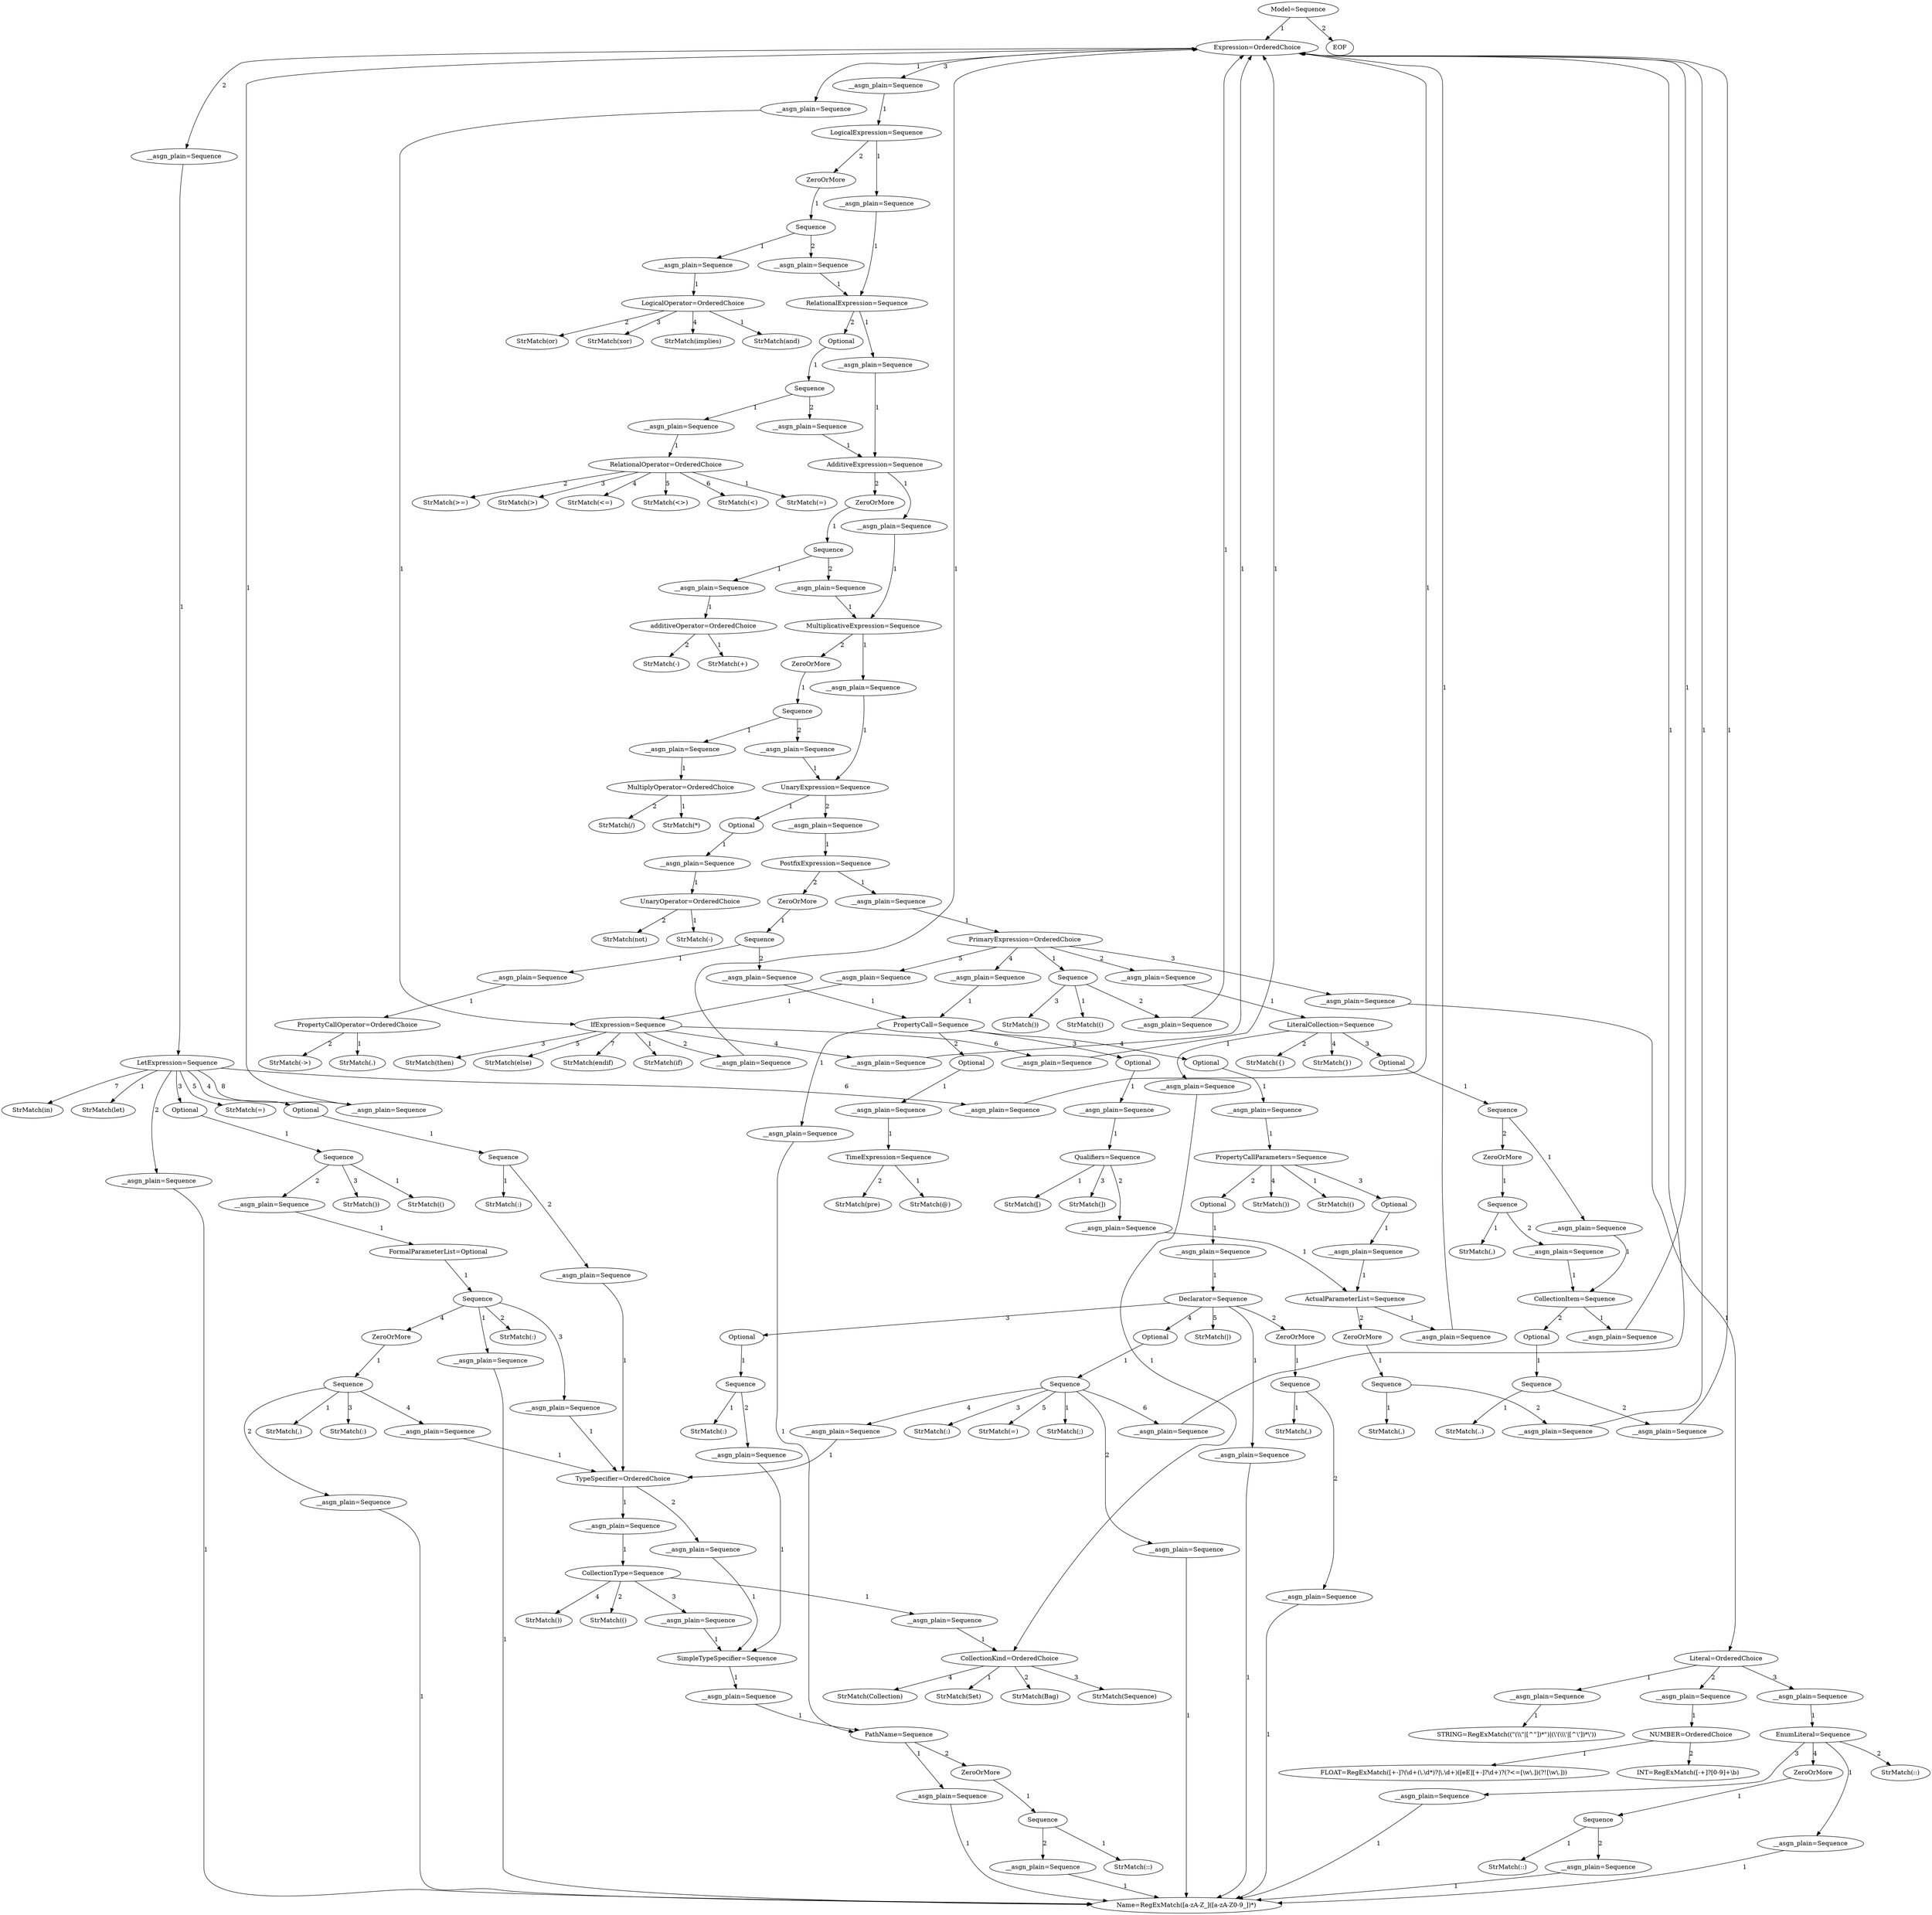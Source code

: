 digraph arpeggio_graph {
50710608 [label="Model=Sequence"];
50710608->50518384 [label="1"]

50518384 [label="Expression=OrderedChoice"];
50518384->50537264 [label="1"]

50537264 [label="__asgn_plain=Sequence"];
50537264->50549936 [label="1"]

50549936 [label="IfExpression=Sequence"];
50549936->50549616 [label="1"]

50549616 [label="StrMatch(if)"];
50549936->50549648 [label="2"]

50549648 [label="__asgn_plain=Sequence"];
50549648->50518384 [label="1"]

50549936->50549808 [label="3"]

50549808 [label="StrMatch(then)"];
50549936->50549680 [label="4"]

50549680 [label="__asgn_plain=Sequence"];
50549680->50518384 [label="1"]

50549936->50549968 [label="5"]

50549968 [label="StrMatch(else)"];
50549936->50550064 [label="6"]

50550064 [label="__asgn_plain=Sequence"];
50550064->50518384 [label="1"]

50549936->50550192 [label="7"]

50550192 [label="StrMatch(endif)"];
50518384->50539536 [label="2"]

50539536 [label="__asgn_plain=Sequence"];
50539536->50549008 [label="1"]

50549008 [label="LetExpression=Sequence"];
50549008->50540112 [label="1"]

50540112 [label="StrMatch(let)"];
50549008->50540144 [label="2"]

50540144 [label="__asgn_plain=Sequence"];
50540144->50614832 [label="1"]

50614832 [label="Name=RegExMatch([a-zA-Z_]([a-zA-Z0-9_])*)"];
50549008->50540016 [label="3"]

50540016 [label="Optional"];
50540016->50540336 [label="1"]

50540336 [label="Sequence"];
50540336->50540464 [label="1"]

50540464 [label="StrMatch(()"];
50540336->50540304 [label="2"]

50540304 [label="__asgn_plain=Sequence"];
50540304->50709808 [label="1"]

50709808 [label="FormalParameterList=Optional"];
50709808->50709520 [label="1"]

50709520 [label="Sequence"];
50709520->50709488 [label="1"]

50709488 [label="__asgn_plain=Sequence"];
50709488->50614832 [label="1"]

50709520->50710160 [label="2"]

50710160 [label="StrMatch(:)"];
50709520->50708784 [label="3"]

50708784 [label="__asgn_plain=Sequence"];
50708784->50540272 [label="1"]

50540272 [label="TypeSpecifier=OrderedChoice"];
50540272->50675088 [label="1"]

50675088 [label="__asgn_plain=Sequence"];
50675088->50708720 [label="1"]

50708720 [label="CollectionType=Sequence"];
50708720->50708560 [label="1"]

50708560 [label="__asgn_plain=Sequence"];
50708560->50674864 [label="1"]

50674864 [label="CollectionKind=OrderedChoice"];
50674864->50675024 [label="1"]

50675024 [label="StrMatch(Set)"];
50674864->50675664 [label="2"]

50675664 [label="StrMatch(Bag)"];
50674864->50675568 [label="3"]

50675568 [label="StrMatch(Sequence)"];
50674864->50675696 [label="4"]

50675696 [label="StrMatch(Collection)"];
50708720->50709008 [label="2"]

50709008 [label="StrMatch(()"];
50708720->50708880 [label="3"]

50708880 [label="__asgn_plain=Sequence"];
50708880->50674992 [label="1"]

50674992 [label="SimpleTypeSpecifier=Sequence"];
50674992->50674544 [label="1"]

50674544 [label="__asgn_plain=Sequence"];
50674544->50616976 [label="1"]

50616976 [label="PathName=Sequence"];
50616976->50616816 [label="1"]

50616816 [label="__asgn_plain=Sequence"];
50616816->50614832 [label="1"]

50616976->50617008 [label="2"]

50617008 [label="ZeroOrMore"];
50617008->50617296 [label="1"]

50617296 [label="Sequence"];
50617296->50617424 [label="1"]

50617424 [label="StrMatch(::)"];
50617296->50617392 [label="2"]

50617392 [label="__asgn_plain=Sequence"];
50617392->50614832 [label="1"]

50708720->50709168 [label="4"]

50709168 [label="StrMatch())"];
50540272->50675536 [label="2"]

50675536 [label="__asgn_plain=Sequence"];
50675536->50674992 [label="1"]

50709520->50709552 [label="4"]

50709552 [label="ZeroOrMore"];
50709552->50710352 [label="1"]

50710352 [label="Sequence"];
50710352->50710480 [label="1"]

50710480 [label="StrMatch(,)"];
50710352->50710448 [label="2"]

50710448 [label="__asgn_plain=Sequence"];
50710448->50614832 [label="1"]

50710352->50710512 [label="3"]

50710512 [label="StrMatch(:)"];
50710352->50710320 [label="4"]

50710320 [label="__asgn_plain=Sequence"];
50710320->50540272 [label="1"]

50540336->50540528 [label="3"]

50540528 [label="StrMatch())"];
50549008->50540048 [label="4"]

50540048 [label="Optional"];
50540048->50548880 [label="1"]

50548880 [label="Sequence"];
50548880->50540400 [label="1"]

50540400 [label="StrMatch(:)"];
50548880->50548944 [label="2"]

50548944 [label="__asgn_plain=Sequence"];
50548944->50540272 [label="1"]

50549008->50540368 [label="5"]

50540368 [label="StrMatch(=)"];
50549008->50549104 [label="6"]

50549104 [label="__asgn_plain=Sequence"];
50549104->50518384 [label="1"]

50549008->50549232 [label="7"]

50549232 [label="StrMatch(in)"];
50549008->50549136 [label="8"]

50549136 [label="__asgn_plain=Sequence"];
50549136->50518384 [label="1"]

50518384->50539696 [label="3"]

50539696 [label="__asgn_plain=Sequence"];
50539696->50550416 [label="1"]

50550416 [label="LogicalExpression=Sequence"];
50550416->50550288 [label="1"]

50550288 [label="__asgn_plain=Sequence"];
50550288->50551280 [label="1"]

50551280 [label="RelationalExpression=Sequence"];
50551280->50551120 [label="1"]

50551120 [label="__asgn_plain=Sequence"];
50551120->50552208 [label="1"]

50552208 [label="AdditiveExpression=Sequence"];
50552208->50552048 [label="1"]

50552048 [label="__asgn_plain=Sequence"];
50552048->50581776 [label="1"]

50581776 [label="MultiplicativeExpression=Sequence"];
50581776->50581616 [label="1"]

50581616 [label="__asgn_plain=Sequence"];
50581616->50582640 [label="1"]

50582640 [label="UnaryExpression=Sequence"];
50582640->50582672 [label="1"]

50582672 [label="Optional"];
50582672->50582768 [label="1"]

50582768 [label="__asgn_plain=Sequence"];
50582768->50615728 [label="1"]

50615728 [label="UnaryOperator=OrderedChoice"];
50615728->50617872 [label="1"]

50617872 [label="StrMatch(-)"];
50615728->50618160 [label="2"]

50618160 [label="StrMatch(not)"];
50582640->50582800 [label="2"]

50582800 [label="__asgn_plain=Sequence"];
50582800->50552464 [label="1"]

50552464 [label="PostfixExpression=Sequence"];
50552464->50552592 [label="1"]

50552592 [label="__asgn_plain=Sequence"];
50552592->50549296 [label="1"]

50549296 [label="PrimaryExpression=OrderedChoice"];
50549296->50539088 [label="1"]

50539088 [label="Sequence"];
50539088->50539760 [label="1"]

50539760 [label="StrMatch(()"];
50539088->50583184 [label="2"]

50583184 [label="__asgn_plain=Sequence"];
50583184->50518384 [label="1"]

50539088->50583056 [label="3"]

50583056 [label="StrMatch())"];
50549296->50582160 [label="2"]

50582160 [label="__asgn_plain=Sequence"];
50582160->50584400 [label="1"]

50584400 [label="LiteralCollection=Sequence"];
50584400->50584240 [label="1"]

50584240 [label="__asgn_plain=Sequence"];
50584240->50674864 [label="1"]

50584400->50584688 [label="2"]

50584688 [label="StrMatch({)"];
50584400->50584432 [label="3"]

50584432 [label="Optional"];
50584432->50584752 [label="1"]

50584752 [label="Sequence"];
50584752->50584880 [label="1"]

50584880 [label="__asgn_plain=Sequence"];
50584880->50614576 [label="1"]

50614576 [label="CollectionItem=Sequence"];
50614576->50614416 [label="1"]

50614416 [label="__asgn_plain=Sequence"];
50614416->50518384 [label="1"]

50614576->50614608 [label="2"]

50614608 [label="Optional"];
50614608->50614896 [label="1"]

50614896 [label="Sequence"];
50614896->50615024 [label="1"]

50615024 [label="StrMatch(..)"];
50614896->50614864 [label="2"]

50614864 [label="__asgn_plain=Sequence"];
50614864->50518384 [label="1"]

50584752->50584784 [label="2"]

50584784 [label="ZeroOrMore"];
50584784->50585040 [label="1"]

50585040 [label="Sequence"];
50585040->50585168 [label="1"]

50585168 [label="StrMatch(,)"];
50585040->50585136 [label="2"]

50585136 [label="__asgn_plain=Sequence"];
50585136->50614576 [label="1"]

50584400->50584816 [label="4"]

50584816 [label="StrMatch(})"];
50549296->50582384 [label="3"]

50582384 [label="__asgn_plain=Sequence"];
50582384->50585584 [label="1"]

50585584 [label="Literal=OrderedChoice"];
50585584->50582480 [label="1"]

50582480 [label="__asgn_plain=Sequence"];
50582480->44738640 [label="1"]

44738640 [label="STRING=RegExMatch((\"(\\\\\"|[^\"])*\")|(\\'(\\\\\\'|[^\\'])*\\'))"];
50585584->50549872 [label="2"]

50549872 [label="__asgn_plain=Sequence"];
50549872->44738832 [label="1"]

44738832 [label="NUMBER=OrderedChoice"];
44738832->44738800 [label="1"]

44738800 [label="FLOAT=RegExMatch([+-]?(\\d+(\\.\\d*)?|\\.\\d+)([eE][+-]?\\d+)?(?<=[\\w\\.])(?![\\w\\.]))"];
44738832->44702768 [label="2"]

44702768 [label="INT=RegExMatch([-+]?[0-9]+\\b)"];
50585584->50550096 [label="3"]

50550096 [label="__asgn_plain=Sequence"];
50550096->50617968 [label="1"]

50617968 [label="EnumLiteral=Sequence"];
50617968->50618256 [label="1"]

50618256 [label="__asgn_plain=Sequence"];
50618256->50614832 [label="1"]

50617968->50617040 [label="2"]

50617040 [label="StrMatch(::)"];
50617968->50617232 [label="3"]

50617232 [label="__asgn_plain=Sequence"];
50617232->50614832 [label="1"]

50617968->50617360 [label="4"]

50617360 [label="ZeroOrMore"];
50617360->50615888 [label="1"]

50615888 [label="Sequence"];
50615888->50616656 [label="1"]

50616656 [label="StrMatch(::)"];
50615888->50616432 [label="2"]

50616432 [label="__asgn_plain=Sequence"];
50616432->50614832 [label="1"]

50549296->50583440 [label="4"]

50583440 [label="__asgn_plain=Sequence"];
50583440->50615344 [label="1"]

50615344 [label="PropertyCall=Sequence"];
50615344->50615184 [label="1"]

50615184 [label="__asgn_plain=Sequence"];
50615184->50616976 [label="1"]

50615344->50615376 [label="2"]

50615376 [label="Optional"];
50615376->50615792 [label="1"]

50615792 [label="__asgn_plain=Sequence"];
50615792->50617680 [label="1"]

50617680 [label="TimeExpression=Sequence"];
50617680->50617808 [label="1"]

50617808 [label="StrMatch(@)"];
50617680->50617456 [label="2"]

50617456 [label="StrMatch(pre)"];
50615344->50615408 [label="3"]

50615408 [label="Optional"];
50615408->50615952 [label="1"]

50615952 [label="__asgn_plain=Sequence"];
50615952->50616368 [label="1"]

50616368 [label="Qualifiers=Sequence"];
50616368->50616496 [label="1"]

50616496 [label="StrMatch([)"];
50616368->50616528 [label="2"]

50616528 [label="__asgn_plain=Sequence"];
50616528->50584464 [label="1"]

50584464 [label="ActualParameterList=Sequence"];
50584464->50585552 [label="1"]

50585552 [label="__asgn_plain=Sequence"];
50585552->50518384 [label="1"]

50584464->50584912 [label="2"]

50584912 [label="ZeroOrMore"];
50584912->50584656 [label="1"]

50584656 [label="Sequence"];
50584656->50584016 [label="1"]

50584016 [label="StrMatch(,)"];
50584656->50583984 [label="2"]

50583984 [label="__asgn_plain=Sequence"];
50583984->50518384 [label="1"]

50616368->50616688 [label="3"]

50616688 [label="StrMatch(])"];
50615344->50615504 [label="4"]

50615504 [label="Optional"];
50615504->50616112 [label="1"]

50616112 [label="__asgn_plain=Sequence"];
50616112->50672400 [label="1"]

50672400 [label="PropertyCallParameters=Sequence"];
50672400->50672528 [label="1"]

50672528 [label="StrMatch(()"];
50672400->50672432 [label="2"]

50672432 [label="Optional"];
50672432->50672240 [label="1"]

50672240 [label="__asgn_plain=Sequence"];
50672240->50673200 [label="1"]

50673200 [label="Declarator=Sequence"];
50673200->50673040 [label="1"]

50673040 [label="__asgn_plain=Sequence"];
50673040->50614832 [label="1"]

50673200->50673232 [label="2"]

50673232 [label="ZeroOrMore"];
50673232->50673520 [label="1"]

50673520 [label="Sequence"];
50673520->50673648 [label="1"]

50673648 [label="StrMatch(,)"];
50673520->50673616 [label="2"]

50673616 [label="__asgn_plain=Sequence"];
50673616->50614832 [label="1"]

50673200->50673264 [label="3"]

50673264 [label="Optional"];
50673264->50673584 [label="1"]

50673584 [label="Sequence"];
50673584->50673808 [label="1"]

50673808 [label="StrMatch(:)"];
50673584->50673552 [label="2"]

50673552 [label="__asgn_plain=Sequence"];
50673552->50674992 [label="1"]

50673200->50673360 [label="4"]

50673360 [label="Optional"];
50673360->50673680 [label="1"]

50673680 [label="Sequence"];
50673680->50674032 [label="1"]

50674032 [label="StrMatch(;)"];
50673680->50673488 [label="2"]

50673488 [label="__asgn_plain=Sequence"];
50673488->50614832 [label="1"]

50673680->50674192 [label="3"]

50674192 [label="StrMatch(:)"];
50673680->50674096 [label="4"]

50674096 [label="__asgn_plain=Sequence"];
50674096->50540272 [label="1"]

50673680->50674352 [label="5"]

50674352 [label="StrMatch(=)"];
50673680->50674448 [label="6"]

50674448 [label="__asgn_plain=Sequence"];
50674448->50518384 [label="1"]

50673200->50673968 [label="5"]

50673968 [label="StrMatch(|)"];
50672400->50672464 [label="3"]

50672464 [label="Optional"];
50672464->50672912 [label="1"]

50672912 [label="__asgn_plain=Sequence"];
50672912->50584464 [label="1"]

50672400->50672624 [label="4"]

50672624 [label="StrMatch())"];
50549296->50583568 [label="5"]

50583568 [label="__asgn_plain=Sequence"];
50583568->50549936 [label="1"]

50552464->50552272 [label="2"]

50552272 [label="ZeroOrMore"];
50552272->50551632 [label="1"]

50551632 [label="Sequence"];
50551632->50550576 [label="1"]

50550576 [label="__asgn_plain=Sequence"];
50550576->50551984 [label="1"]

50551984 [label="PropertyCallOperator=OrderedChoice"];
50551984->50518032 [label="1"]

50518032 [label="StrMatch(.)"];
50551984->50550160 [label="2"]

50550160 [label="StrMatch(->)"];
50551632->50550224 [label="2"]

50550224 [label="__asgn_plain=Sequence"];
50550224->50615344 [label="1"]

50581776->50581808 [label="2"]

50581808 [label="ZeroOrMore"];
50581808->50582096 [label="1"]

50582096 [label="Sequence"];
50582096->50582224 [label="1"]

50582224 [label="__asgn_plain=Sequence"];
50582224->50672144 [label="1"]

50672144 [label="MultiplyOperator=OrderedChoice"];
50672144->50616144 [label="1"]

50616144 [label="StrMatch(*)"];
50672144->50614928 [label="2"]

50614928 [label="StrMatch(/)"];
50582096->50582352 [label="2"]

50582352 [label="__asgn_plain=Sequence"];
50582352->50582640 [label="1"]

50552208->50552240 [label="2"]

50552240 [label="ZeroOrMore"];
50552240->50552528 [label="1"]

50552528 [label="Sequence"];
50552528->50552656 [label="1"]

50552656 [label="__asgn_plain=Sequence"];
50552656->50673456 [label="1"]

50673456 [label="additiveOperator=OrderedChoice"];
50673456->50671760 [label="1"]

50671760 [label="StrMatch(+)"];
50673456->50672080 [label="2"]

50672080 [label="StrMatch(-)"];
50552528->50552784 [label="2"]

50552784 [label="__asgn_plain=Sequence"];
50552784->50581776 [label="1"]

50551280->50551312 [label="2"]

50551312 [label="Optional"];
50551312->50551600 [label="1"]

50551600 [label="Sequence"];
50551600->50551728 [label="1"]

50551728 [label="__asgn_plain=Sequence"];
50551728->50675280 [label="1"]

50675280 [label="RelationalOperator=OrderedChoice"];
50675280->50672176 [label="1"]

50672176 [label="StrMatch(=)"];
50675280->50673936 [label="2"]

50673936 [label="StrMatch(>=)"];
50675280->50673712 [label="3"]

50673712 [label="StrMatch(>)"];
50675280->50672656 [label="4"]

50672656 [label="StrMatch(<=)"];
50675280->50672560 [label="5"]

50672560 [label="StrMatch(<>)"];
50675280->50671856 [label="6"]

50671856 [label="StrMatch(<)"];
50551600->50551856 [label="2"]

50551856 [label="__asgn_plain=Sequence"];
50551856->50552208 [label="1"]

50550416->50550448 [label="2"]

50550448 [label="ZeroOrMore"];
50550448->50550736 [label="1"]

50550736 [label="Sequence"];
50550736->50550864 [label="1"]

50550864 [label="__asgn_plain=Sequence"];
50550864->50675408 [label="1"]

50675408 [label="LogicalOperator=OrderedChoice"];
50675408->50709584 [label="1"]

50709584 [label="StrMatch(and)"];
50675408->50709296 [label="2"]

50709296 [label="StrMatch(or)"];
50675408->50709456 [label="3"]

50709456 [label="StrMatch(xor)"];
50675408->50709616 [label="4"]

50709616 [label="StrMatch(implies)"];
50550736->50550992 [label="2"]

50550992 [label="__asgn_plain=Sequence"];
50550992->50551280 [label="1"]

50710608->50710544 [label="2"]

50710544 [label="EOF"];
}